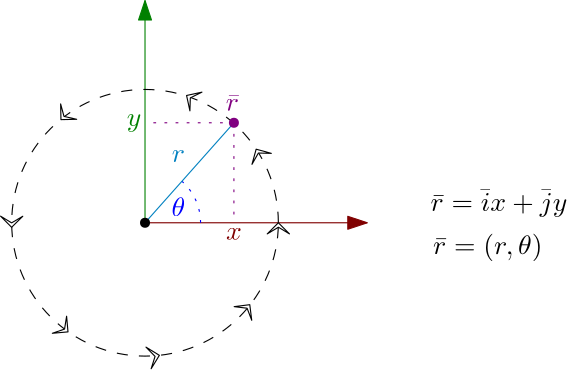 <?xml version="1.0"?>
<!DOCTYPE ipe SYSTEM "ipe.dtd">
<ipe version="70218" creator="Ipe 7.2.28">
<info created="D:20241001180614" modified="D:20241001181438"/>
<ipestyle name="basic">
<symbol name="arrow/arc(spx)">
<path stroke="sym-stroke" fill="sym-stroke" pen="sym-pen">
0 0 m
-1 0.333 l
-1 -0.333 l
h
</path>
</symbol>
<symbol name="arrow/farc(spx)">
<path stroke="sym-stroke" fill="white" pen="sym-pen">
0 0 m
-1 0.333 l
-1 -0.333 l
h
</path>
</symbol>
<symbol name="arrow/ptarc(spx)">
<path stroke="sym-stroke" fill="sym-stroke" pen="sym-pen">
0 0 m
-1 0.333 l
-0.8 0 l
-1 -0.333 l
h
</path>
</symbol>
<symbol name="arrow/fptarc(spx)">
<path stroke="sym-stroke" fill="white" pen="sym-pen">
0 0 m
-1 0.333 l
-0.8 0 l
-1 -0.333 l
h
</path>
</symbol>
<symbol name="mark/circle(sx)" transformations="translations">
<path fill="sym-stroke">
0.6 0 0 0.6 0 0 e
0.4 0 0 0.4 0 0 e
</path>
</symbol>
<symbol name="mark/disk(sx)" transformations="translations">
<path fill="sym-stroke">
0.6 0 0 0.6 0 0 e
</path>
</symbol>
<symbol name="mark/fdisk(sfx)" transformations="translations">
<group>
<path fill="sym-fill">
0.5 0 0 0.5 0 0 e
</path>
<path fill="sym-stroke" fillrule="eofill">
0.6 0 0 0.6 0 0 e
0.4 0 0 0.4 0 0 e
</path>
</group>
</symbol>
<symbol name="mark/box(sx)" transformations="translations">
<path fill="sym-stroke" fillrule="eofill">
-0.6 -0.6 m
0.6 -0.6 l
0.6 0.6 l
-0.6 0.6 l
h
-0.4 -0.4 m
0.4 -0.4 l
0.4 0.4 l
-0.4 0.4 l
h
</path>
</symbol>
<symbol name="mark/square(sx)" transformations="translations">
<path fill="sym-stroke">
-0.6 -0.6 m
0.6 -0.6 l
0.6 0.6 l
-0.6 0.6 l
h
</path>
</symbol>
<symbol name="mark/fsquare(sfx)" transformations="translations">
<group>
<path fill="sym-fill">
-0.5 -0.5 m
0.5 -0.5 l
0.5 0.5 l
-0.5 0.5 l
h
</path>
<path fill="sym-stroke" fillrule="eofill">
-0.6 -0.6 m
0.6 -0.6 l
0.6 0.6 l
-0.6 0.6 l
h
-0.4 -0.4 m
0.4 -0.4 l
0.4 0.4 l
-0.4 0.4 l
h
</path>
</group>
</symbol>
<symbol name="mark/cross(sx)" transformations="translations">
<group>
<path fill="sym-stroke">
-0.43 -0.57 m
0.57 0.43 l
0.43 0.57 l
-0.57 -0.43 l
h
</path>
<path fill="sym-stroke">
-0.43 0.57 m
0.57 -0.43 l
0.43 -0.57 l
-0.57 0.43 l
h
</path>
</group>
</symbol>
<symbol name="arrow/fnormal(spx)">
<path stroke="sym-stroke" fill="white" pen="sym-pen">
0 0 m
-1 0.333 l
-1 -0.333 l
h
</path>
</symbol>
<symbol name="arrow/pointed(spx)">
<path stroke="sym-stroke" fill="sym-stroke" pen="sym-pen">
0 0 m
-1 0.333 l
-0.8 0 l
-1 -0.333 l
h
</path>
</symbol>
<symbol name="arrow/fpointed(spx)">
<path stroke="sym-stroke" fill="white" pen="sym-pen">
0 0 m
-1 0.333 l
-0.8 0 l
-1 -0.333 l
h
</path>
</symbol>
<symbol name="arrow/linear(spx)">
<path stroke="sym-stroke" pen="sym-pen">
-1 0.333 m
0 0 l
-1 -0.333 l
</path>
</symbol>
<symbol name="arrow/fdouble(spx)">
<path stroke="sym-stroke" fill="white" pen="sym-pen">
0 0 m
-1 0.333 l
-1 -0.333 l
h
-1 0 m
-2 0.333 l
-2 -0.333 l
h
</path>
</symbol>
<symbol name="arrow/double(spx)">
<path stroke="sym-stroke" fill="sym-stroke" pen="sym-pen">
0 0 m
-1 0.333 l
-1 -0.333 l
h
-1 0 m
-2 0.333 l
-2 -0.333 l
h
</path>
</symbol>
<symbol name="arrow/mid-normal(spx)">
<path stroke="sym-stroke" fill="sym-stroke" pen="sym-pen">
0.5 0 m
-0.5 0.333 l
-0.5 -0.333 l
h
</path>
</symbol>
<symbol name="arrow/mid-fnormal(spx)">
<path stroke="sym-stroke" fill="white" pen="sym-pen">
0.5 0 m
-0.5 0.333 l
-0.5 -0.333 l
h
</path>
</symbol>
<symbol name="arrow/mid-pointed(spx)">
<path stroke="sym-stroke" fill="sym-stroke" pen="sym-pen">
0.5 0 m
-0.5 0.333 l
-0.3 0 l
-0.5 -0.333 l
h
</path>
</symbol>
<symbol name="arrow/mid-fpointed(spx)">
<path stroke="sym-stroke" fill="white" pen="sym-pen">
0.5 0 m
-0.5 0.333 l
-0.3 0 l
-0.5 -0.333 l
h
</path>
</symbol>
<symbol name="arrow/mid-double(spx)">
<path stroke="sym-stroke" fill="sym-stroke" pen="sym-pen">
1 0 m
0 0.333 l
0 -0.333 l
h
0 0 m
-1 0.333 l
-1 -0.333 l
h
</path>
</symbol>
<symbol name="arrow/mid-fdouble(spx)">
<path stroke="sym-stroke" fill="white" pen="sym-pen">
1 0 m
0 0.333 l
0 -0.333 l
h
0 0 m
-1 0.333 l
-1 -0.333 l
h
</path>
</symbol>
<anglesize name="22.5 deg" value="22.5"/>
<anglesize name="30 deg" value="30"/>
<anglesize name="45 deg" value="45"/>
<anglesize name="60 deg" value="60"/>
<anglesize name="90 deg" value="90"/>
<arrowsize name="large" value="10"/>
<arrowsize name="small" value="5"/>
<arrowsize name="tiny" value="3"/>
<color name="blue" value="0 0 1"/>
<color name="brown" value="0.647 0.165 0.165"/>
<color name="darkblue" value="0 0 0.545"/>
<color name="darkcyan" value="0 0.545 0.545"/>
<color name="darkgray" value="0.663"/>
<color name="darkgreen" value="0 0.392 0"/>
<color name="darkmagenta" value="0.545 0 0.545"/>
<color name="darkorange" value="1 0.549 0"/>
<color name="darkred" value="0.545 0 0"/>
<color name="gold" value="1 0.843 0"/>
<color name="gray" value="0.745"/>
<color name="green" value="0 1 0"/>
<color name="lightblue" value="0.678 0.847 0.902"/>
<color name="lightcyan" value="0.878 1 1"/>
<color name="lightgray" value="0.827"/>
<color name="lightgreen" value="0.565 0.933 0.565"/>
<color name="lightyellow" value="1 1 0.878"/>
<color name="navy" value="0 0 0.502"/>
<color name="orange" value="1 0.647 0"/>
<color name="pink" value="1 0.753 0.796"/>
<color name="purple" value="0.627 0.125 0.941"/>
<color name="red" value="1 0 0"/>
<color name="seagreen" value="0.18 0.545 0.341"/>
<color name="turquoise" value="0.251 0.878 0.816"/>
<color name="violet" value="0.933 0.51 0.933"/>
<color name="yellow" value="1 1 0"/>
<dashstyle name="dash dot dotted" value="[4 2 1 2 1 2] 0"/>
<dashstyle name="dash dotted" value="[4 2 1 2] 0"/>
<dashstyle name="dashed" value="[4] 0"/>
<dashstyle name="dotted" value="[1 3] 0"/>
<gridsize name="10 pts (~3.5 mm)" value="10"/>
<gridsize name="14 pts (~5 mm)" value="14"/>
<gridsize name="16 pts (~6 mm)" value="16"/>
<gridsize name="20 pts (~7 mm)" value="20"/>
<gridsize name="28 pts (~10 mm)" value="28"/>
<gridsize name="32 pts (~12 mm)" value="32"/>
<gridsize name="4 pts" value="4"/>
<gridsize name="56 pts (~20 mm)" value="56"/>
<gridsize name="8 pts (~3 mm)" value="8"/>
<opacity name="10%" value="0.1"/>
<opacity name="30%" value="0.3"/>
<opacity name="50%" value="0.5"/>
<opacity name="75%" value="0.75"/>
<pen name="fat" value="1.2"/>
<pen name="heavier" value="0.8"/>
<pen name="ultrafat" value="2"/>
<symbolsize name="large" value="5"/>
<symbolsize name="small" value="2"/>
<symbolsize name="tiny" value="1.1"/>
<textsize name="Huge" value="\Huge"/>
<textsize name="LARGE" value="\LARGE"/>
<textsize name="Large" value="\Large"/>
<textsize name="footnote" value="\footnotesize"/>
<textsize name="huge" value="\huge"/>
<textsize name="large" value="\large"/>
<textsize name="script" value="\scriptsize"/>
<textsize name="small" value="\small"/>
<textsize name="tiny" value="\tiny"/>
<textstyle name="center" begin="\begin{center}" end="\end{center}"/>
<textstyle name="item" begin="\begin{itemize}\item{}" end="\end{itemize}"/>
<textstyle name="itemize" begin="\begin{itemize}" end="\end{itemize}"/>
<tiling name="falling" angle="-60" step="4" width="1"/>
<tiling name="rising" angle="30" step="4" width="1"/>
</ipestyle>
<page>
<layer name="alpha"/>
<view layers="alpha" active="alpha"/>
<path layer="alpha" stroke="0 0.502 0" arrow="normal/normal">
240 704 m
240 784 l
</path>
<path stroke="0.502 0 0" arrow="normal/normal">
240 704 m
320 704 l
</path>
<path stroke="0" dash="dashed">
48 0 0 48 240 704 e
</path>
<path matrix="0.869802 0.493402 -0.493402 0.869802 376.864 -23.9475" stroke="0" fill="white">
288 704 m
284 700 l
288.016 702.403 l
292 700 l
h
</path>
<path matrix="0.541061 0.840984 -0.840984 0.541061 691.188 126.715" stroke="0" fill="white">
288 704 m
284 700 l
288.016 702.403 l
292 700 l
h
</path>
<path matrix="-0.721767 0.692137 -0.692137 -0.721767 904.87 1049.92" stroke="0" fill="white">
288 704 m
284 700 l
288.016 702.403 l
292 700 l
h
</path>
<path matrix="-0.999987 0.00517577 -0.00517577 -0.999987 483.613 1404.87" stroke="0" fill="white">
288 704 m
284 700 l
288.016 702.403 l
292 700 l
h
</path>
<path matrix="-0.641261 -0.767324 0.767324 -0.641261 -143.24 1337.16" stroke="0" fill="white">
288 704 m
284 700 l
288.016 702.403 l
292 700 l
h
</path>
<path matrix="0.232786 -0.972529 0.972529 0.232786 -506.537 772.485" stroke="0" fill="white">
288 704 m
284 700 l
288.016 702.403 l
292 700 l
h
</path>
<path matrix="0.789499 -0.613752 0.613752 0.789499 -381.744 295.466" stroke="0" fill="white">
288 704 m
284 700 l
288.016 702.403 l
292 700 l
h
</path>
<path stroke="0" fill="white">
288 704 m
284 700 l
288.016 702.403 l
292 700 l
h
</path>
<text matrix="1 0 0 1 -76 24" transformations="translations" pos="328 704" stroke="0 0.502 0.753" type="label" width="4.771" height="4.289" depth="0" halign="center" valign="center" style="math">r</text>
<path stroke="0 0 1" dash="dotted">
260 704 m
20 0 0 20 240 704 253.305 718.932 a
</path>
<path stroke="0 0.502 0.753">
240 704 m
272 740 l
</path>
<text matrix="1 0 0 1 -76 5.79208" transformations="translations" pos="328 704" stroke="0 0 1" type="label" width="4.954" height="6.918" depth="0" halign="center" valign="center" style="math">\theta</text>
<text matrix="1 0 0 1 -56.592 43.2" transformations="translations" pos="328 704" stroke="0.502 0 0.502" type="label" width="4.771" height="5.657" depth="0" halign="center" valign="center" style="math">\bar r</text>
<path stroke="0.502 0 0.502" dash="dotted">
272 740 m
240 740 l
</path>
<path stroke="0.502 0 0.502" dash="dotted">
272 740 m
272 704 l
</path>
<text matrix="1 0 0 1 -56 -4" transformations="translations" pos="328 704" stroke="0.502 0 0" type="label" width="5.694" height="4.289" depth="0" halign="center" valign="center" style="math">x</text>
<text matrix="1 0 0 1 -92 36" transformations="translations" pos="328 704" stroke="0 0.502 0" type="label" width="5.242" height="4.297" depth="1.93" halign="center" valign="center" style="math">y</text>
<use name="mark/disk(sx)" pos="272 740" size="normal" stroke="0.502 0 0.502"/>
<use name="mark/disk(sx)" pos="240 704" size="normal"/>
<text matrix="1 0 0 1 39.408 7.2" transformations="translations" pos="328 704" stroke="0" type="label" width="49.272" height="7.945" depth="1.93" halign="center" valign="center" style="math">\bar r = \bar i x+\bar j y</text>
<text matrix="1 0 0 1 35.408 -8.8" transformations="translations" pos="328 704" stroke="0" type="label" width="39.403" height="7.473" depth="2.49" halign="center" valign="center" style="math">\bar r = (r,\theta)</text>
</page>
</ipe>
